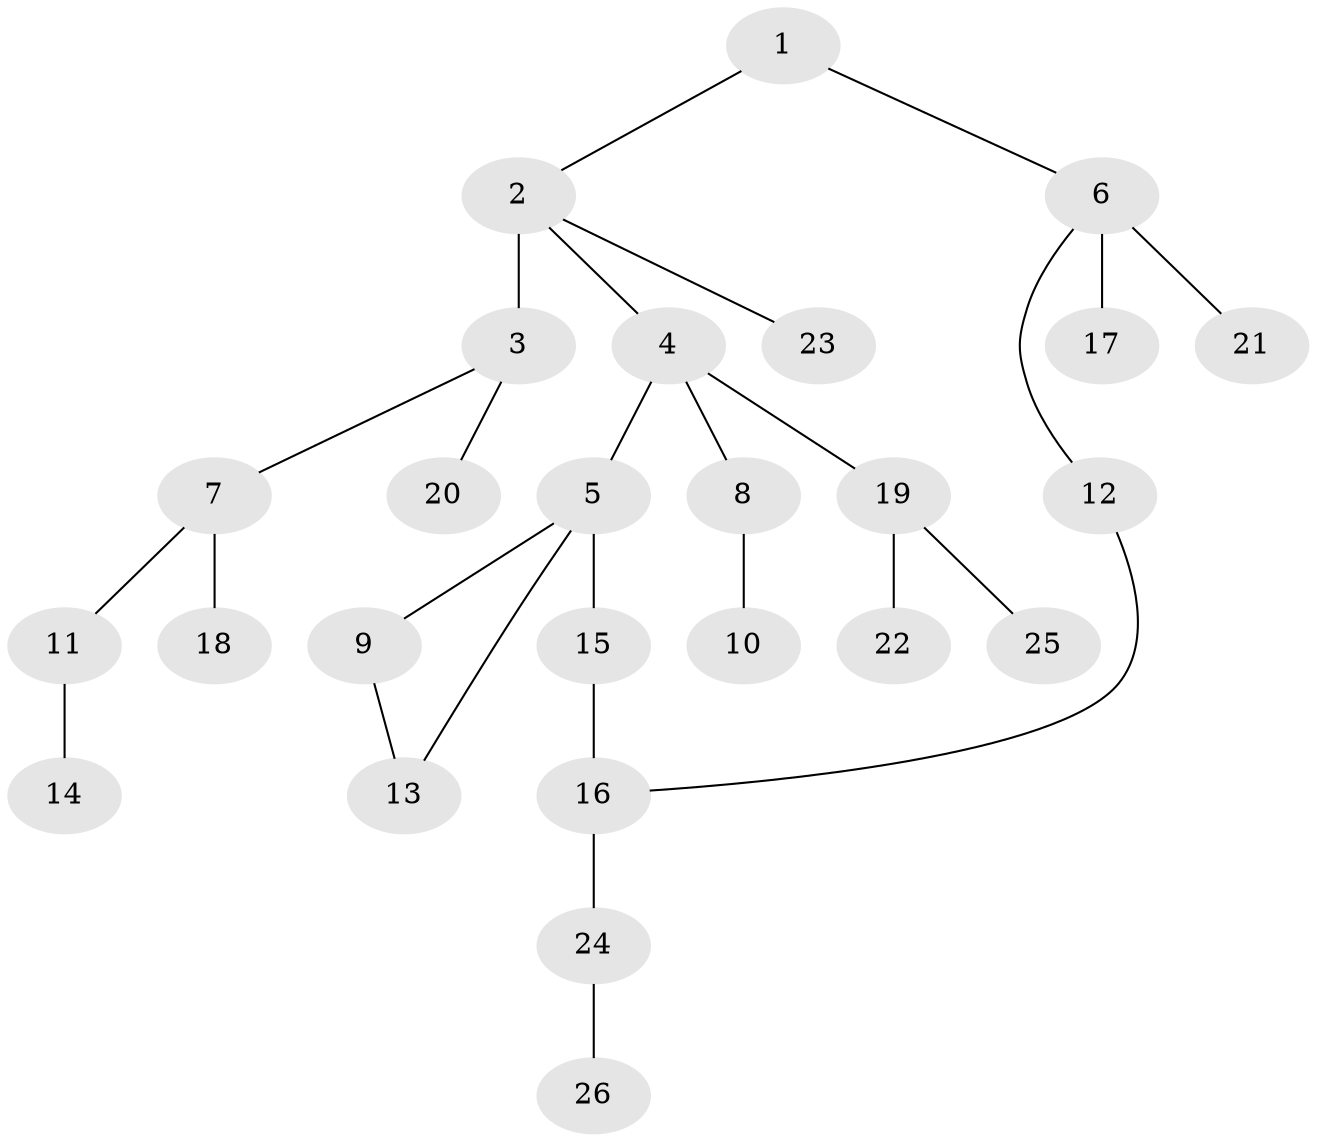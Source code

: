 // original degree distribution, {3: 0.15384615384615385, 5: 0.07692307692307693, 7: 0.019230769230769232, 1: 0.5192307692307693, 4: 0.038461538461538464, 6: 0.019230769230769232, 2: 0.17307692307692307}
// Generated by graph-tools (version 1.1) at 2025/35/03/09/25 02:35:31]
// undirected, 26 vertices, 27 edges
graph export_dot {
graph [start="1"]
  node [color=gray90,style=filled];
  1;
  2;
  3;
  4;
  5;
  6;
  7;
  8;
  9;
  10;
  11;
  12;
  13;
  14;
  15;
  16;
  17;
  18;
  19;
  20;
  21;
  22;
  23;
  24;
  25;
  26;
  1 -- 2 [weight=1.0];
  1 -- 6 [weight=1.0];
  2 -- 3 [weight=4.0];
  2 -- 4 [weight=1.0];
  2 -- 23 [weight=1.0];
  3 -- 7 [weight=1.0];
  3 -- 20 [weight=1.0];
  4 -- 5 [weight=1.0];
  4 -- 8 [weight=1.0];
  4 -- 19 [weight=1.0];
  5 -- 9 [weight=1.0];
  5 -- 13 [weight=1.0];
  5 -- 15 [weight=2.0];
  6 -- 12 [weight=1.0];
  6 -- 17 [weight=2.0];
  6 -- 21 [weight=1.0];
  7 -- 11 [weight=1.0];
  7 -- 18 [weight=1.0];
  8 -- 10 [weight=1.0];
  9 -- 13 [weight=1.0];
  11 -- 14 [weight=1.0];
  12 -- 16 [weight=1.0];
  15 -- 16 [weight=2.0];
  16 -- 24 [weight=1.0];
  19 -- 22 [weight=2.0];
  19 -- 25 [weight=1.0];
  24 -- 26 [weight=1.0];
}
